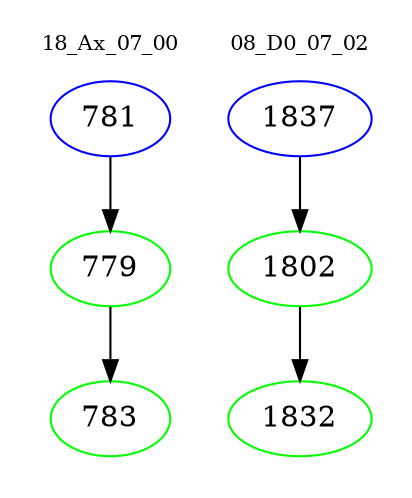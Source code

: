 digraph{
subgraph cluster_0 {
color = white
label = "18_Ax_07_00";
fontsize=10;
T0_781 [label="781", color="blue"]
T0_781 -> T0_779 [color="black"]
T0_779 [label="779", color="green"]
T0_779 -> T0_783 [color="black"]
T0_783 [label="783", color="green"]
}
subgraph cluster_1 {
color = white
label = "08_D0_07_02";
fontsize=10;
T1_1837 [label="1837", color="blue"]
T1_1837 -> T1_1802 [color="black"]
T1_1802 [label="1802", color="green"]
T1_1802 -> T1_1832 [color="black"]
T1_1832 [label="1832", color="green"]
}
}
